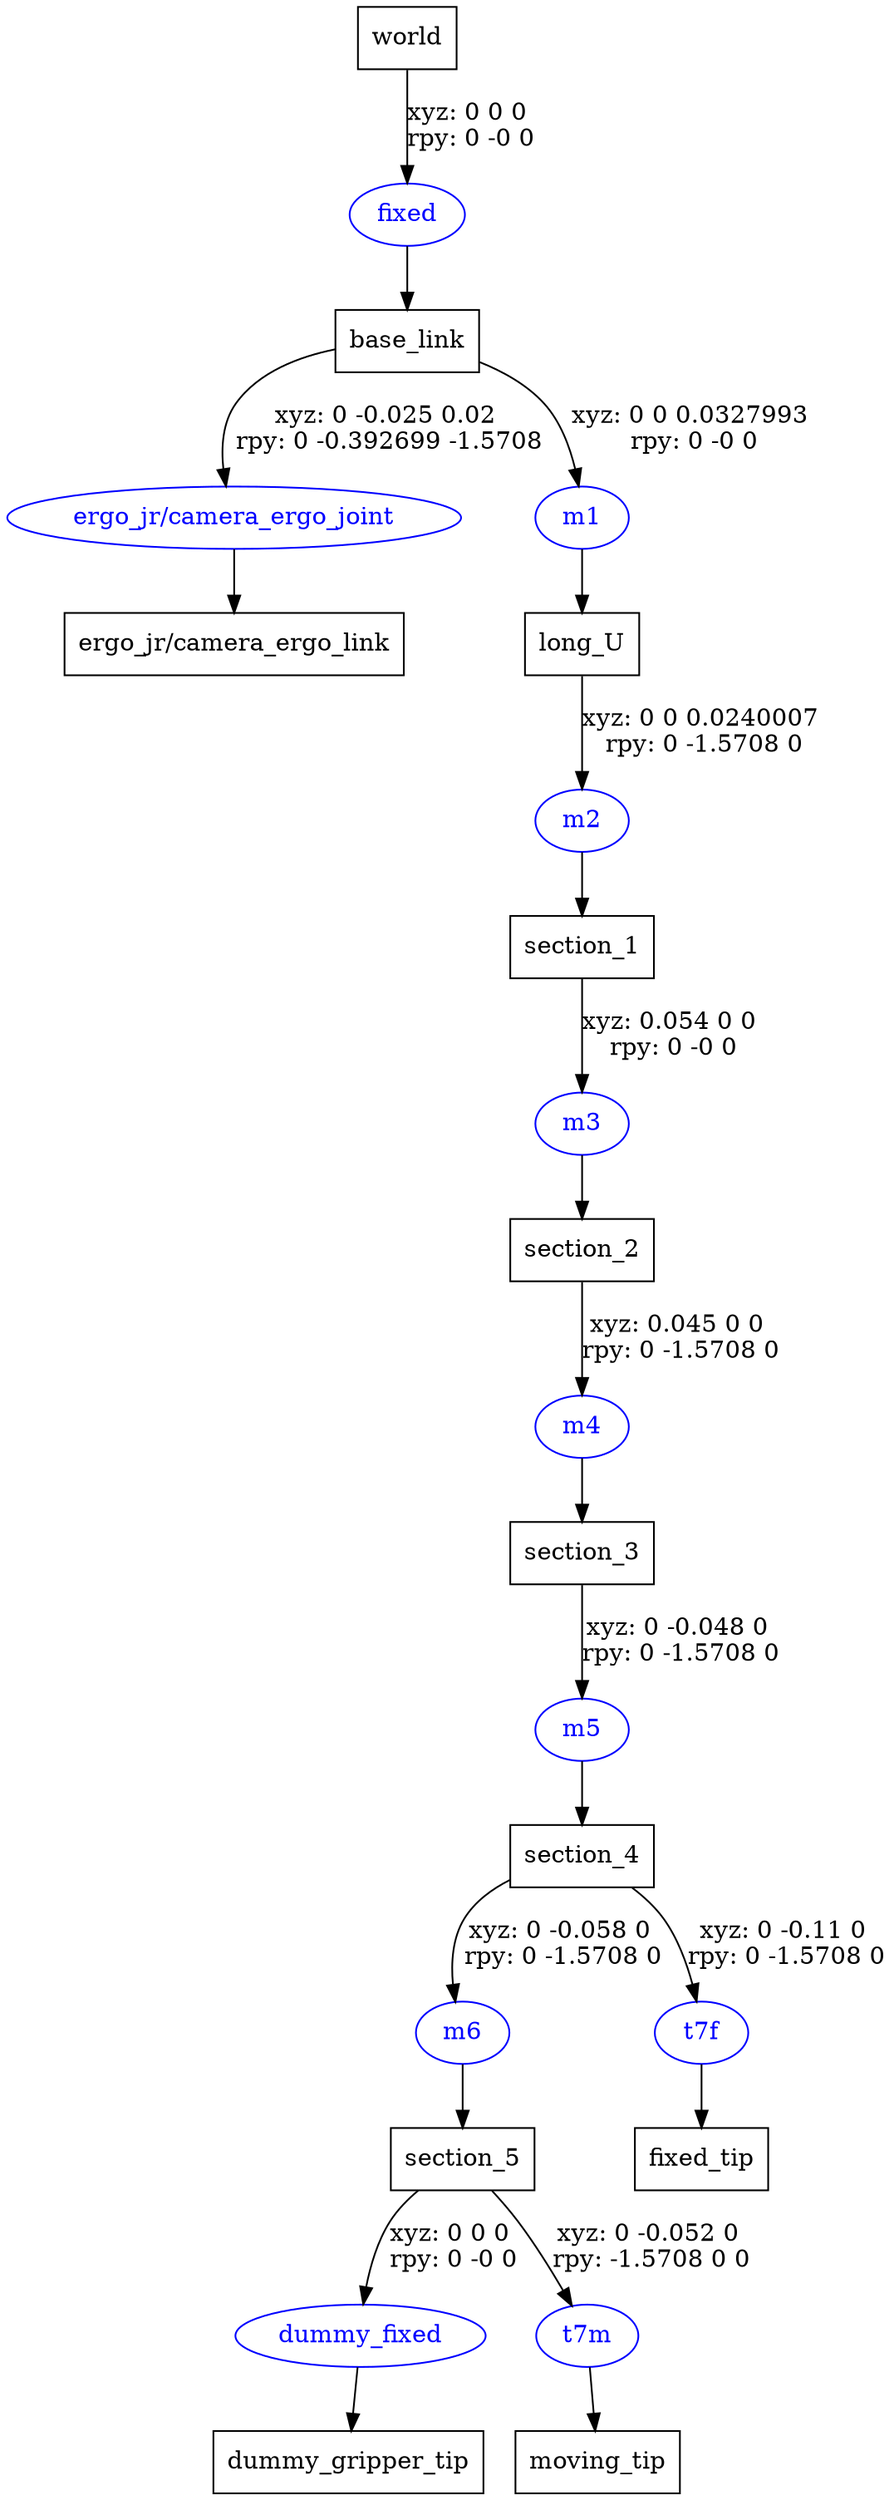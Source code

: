 digraph G {
node [shape=box];
"world" [label="world"];
"base_link" [label="base_link"];
"ergo_jr/camera_ergo_link" [label="ergo_jr/camera_ergo_link"];
"long_U" [label="long_U"];
"section_1" [label="section_1"];
"section_2" [label="section_2"];
"section_3" [label="section_3"];
"section_4" [label="section_4"];
"section_5" [label="section_5"];
"dummy_gripper_tip" [label="dummy_gripper_tip"];
"moving_tip" [label="moving_tip"];
"fixed_tip" [label="fixed_tip"];
node [shape=ellipse, color=blue, fontcolor=blue];
"world" -> "fixed" [label="xyz: 0 0 0 \nrpy: 0 -0 0"]
"fixed" -> "base_link"
"base_link" -> "ergo_jr/camera_ergo_joint" [label="xyz: 0 -0.025 0.02 \nrpy: 0 -0.392699 -1.5708"]
"ergo_jr/camera_ergo_joint" -> "ergo_jr/camera_ergo_link"
"base_link" -> "m1" [label="xyz: 0 0 0.0327993 \nrpy: 0 -0 0"]
"m1" -> "long_U"
"long_U" -> "m2" [label="xyz: 0 0 0.0240007 \nrpy: 0 -1.5708 0"]
"m2" -> "section_1"
"section_1" -> "m3" [label="xyz: 0.054 0 0 \nrpy: 0 -0 0"]
"m3" -> "section_2"
"section_2" -> "m4" [label="xyz: 0.045 0 0 \nrpy: 0 -1.5708 0"]
"m4" -> "section_3"
"section_3" -> "m5" [label="xyz: 0 -0.048 0 \nrpy: 0 -1.5708 0"]
"m5" -> "section_4"
"section_4" -> "m6" [label="xyz: 0 -0.058 0 \nrpy: 0 -1.5708 0"]
"m6" -> "section_5"
"section_5" -> "dummy_fixed" [label="xyz: 0 0 0 \nrpy: 0 -0 0"]
"dummy_fixed" -> "dummy_gripper_tip"
"section_5" -> "t7m" [label="xyz: 0 -0.052 0 \nrpy: -1.5708 0 0"]
"t7m" -> "moving_tip"
"section_4" -> "t7f" [label="xyz: 0 -0.11 0 \nrpy: 0 -1.5708 0"]
"t7f" -> "fixed_tip"
}
